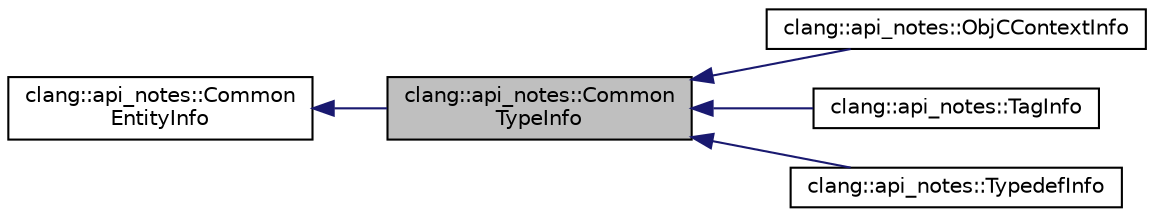digraph "clang::api_notes::CommonTypeInfo"
{
 // LATEX_PDF_SIZE
  bgcolor="transparent";
  edge [fontname="Helvetica",fontsize="10",labelfontname="Helvetica",labelfontsize="10"];
  node [fontname="Helvetica",fontsize="10",shape=record];
  rankdir="LR";
  Node1 [label="clang::api_notes::Common\lTypeInfo",height=0.2,width=0.4,color="black", fillcolor="grey75", style="filled", fontcolor="black",tooltip="Describes API notes for types."];
  Node2 -> Node1 [dir="back",color="midnightblue",fontsize="10",style="solid",fontname="Helvetica"];
  Node2 [label="clang::api_notes::Common\lEntityInfo",height=0.2,width=0.4,color="black",URL="$classclang_1_1api__notes_1_1CommonEntityInfo.html",tooltip="Describes API notes data for any entity."];
  Node1 -> Node3 [dir="back",color="midnightblue",fontsize="10",style="solid",fontname="Helvetica"];
  Node3 [label="clang::api_notes::ObjCContextInfo",height=0.2,width=0.4,color="black",URL="$classclang_1_1api__notes_1_1ObjCContextInfo.html",tooltip="Describes API notes data for an Objective-C class or protocol."];
  Node1 -> Node4 [dir="back",color="midnightblue",fontsize="10",style="solid",fontname="Helvetica"];
  Node4 [label="clang::api_notes::TagInfo",height=0.2,width=0.4,color="black",URL="$classclang_1_1api__notes_1_1TagInfo.html",tooltip="Describes API notes data for a tag."];
  Node1 -> Node5 [dir="back",color="midnightblue",fontsize="10",style="solid",fontname="Helvetica"];
  Node5 [label="clang::api_notes::TypedefInfo",height=0.2,width=0.4,color="black",URL="$classclang_1_1api__notes_1_1TypedefInfo.html",tooltip="Describes API notes data for a typedef."];
}
